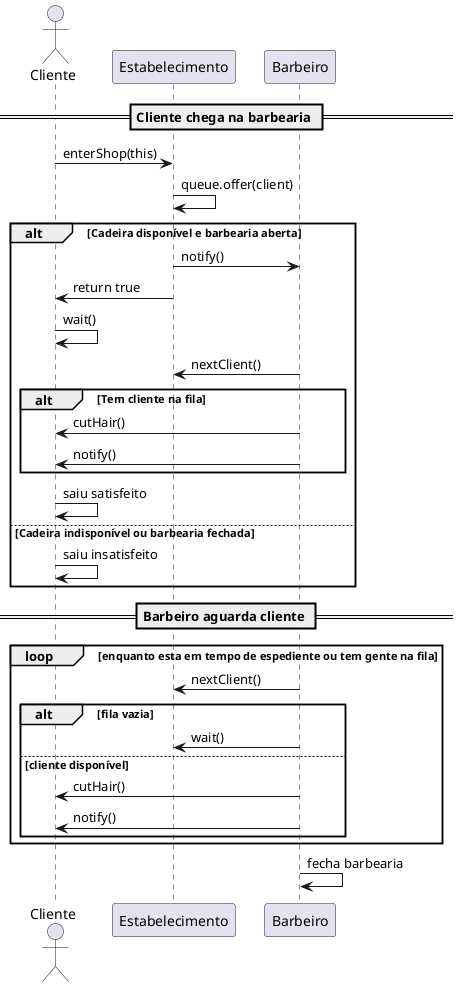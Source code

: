 @startuml
actor Cliente as Client
participant Estabelecimento as Shop
participant Barbeiro as Barber

== Cliente chega na barbearia ==
Client -> Shop : enterShop(this)
Shop -> Shop : queue.offer(client)
alt Cadeira disponível e barbearia aberta
    Shop -> Barber : notify()
    Shop -> Client : return true
    Client -> Client : wait()
    Barber -> Shop : nextClient()
    alt Tem cliente na fila
        Barber -> Client : cutHair()
        Barber -> Client : notify()
    end
    Client -> Client : saiu satisfeito
else Cadeira indisponível ou barbearia fechada
    Client -> Client : saiu insatisfeito
end

== Barbeiro aguarda cliente ==
loop enquanto esta em tempo de espediente ou tem gente na fila
    Barber -> Shop : nextClient()
    alt fila vazia
        Barber -> Shop : wait()
    else cliente disponível
        Barber -> Client : cutHair()
        Barber -> Client : notify()
    end
end
Barber -> Barber : fecha barbearia

@enduml